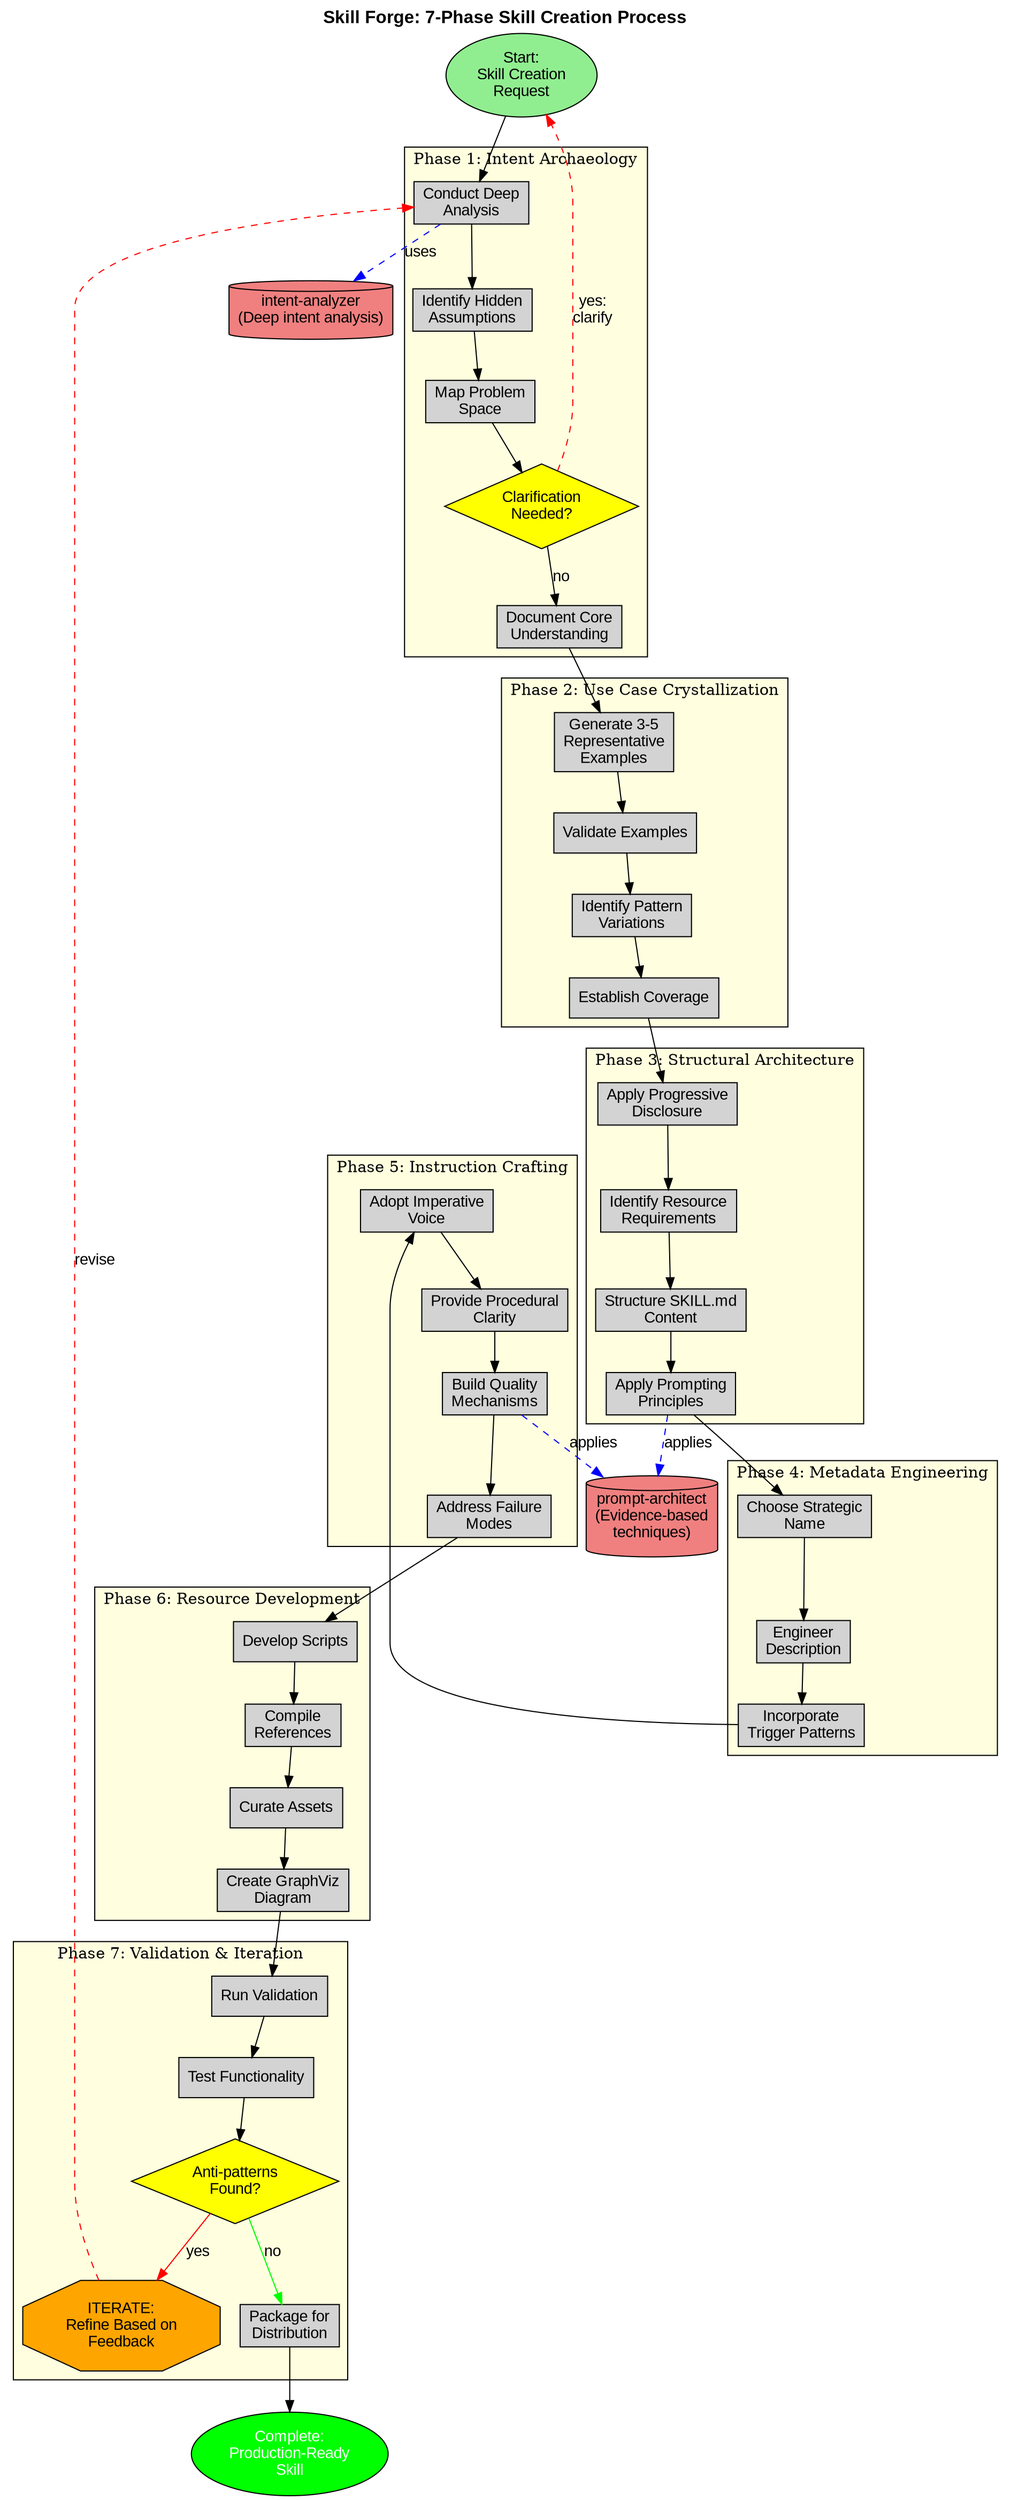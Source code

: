 digraph SkillForge {
    rankdir=TB;
    compound=true;
    node [shape=box, style=filled, fontname="Arial"];
    edge [fontname="Arial"];

    // Start and end points
    start [shape=ellipse, label="Start:\nSkill Creation\nRequest", fillcolor=lightgreen];
    end [shape=ellipse, label="Complete:\nProduction-Ready\nSkill", fillcolor=green, fontcolor=white];

    // Phase 1: Intent Archaeology
    subgraph cluster_phase1 {
        label="Phase 1: Intent Archaeology";
        fillcolor=lightyellow;
        style=filled;

        p1_deep [label="Conduct Deep\nAnalysis"];
        p1_assumptions [label="Identify Hidden\nAssumptions"];
        p1_map [label="Map Problem\nSpace"];
        p1_clarify [shape=diamond, label="Clarification\nNeeded?", fillcolor=yellow];
        p1_doc [label="Document Core\nUnderstanding"];

        p1_deep -> p1_assumptions -> p1_map -> p1_clarify;
        p1_clarify -> p1_doc [label="no"];
    }

    // Phase 2: Use Case Crystallization
    subgraph cluster_phase2 {
        label="Phase 2: Use Case Crystallization";
        fillcolor=lightyellow;
        style=filled;

        p2_examples [label="Generate 3-5\nRepresentative\nExamples"];
        p2_validate [label="Validate Examples"];
        p2_patterns [label="Identify Pattern\nVariations"];
        p2_coverage [label="Establish Coverage"];

        p2_examples -> p2_validate -> p2_patterns -> p2_coverage;
    }

    // Phase 3: Structural Architecture
    subgraph cluster_phase3 {
        label="Phase 3: Structural Architecture";
        fillcolor=lightyellow;
        style=filled;

        p3_progressive [label="Apply Progressive\nDisclosure"];
        p3_resources [label="Identify Resource\nRequirements"];
        p3_structure [label="Structure SKILL.md\nContent"];
        p3_prompting [label="Apply Prompting\nPrinciples"];

        p3_progressive -> p3_resources -> p3_structure -> p3_prompting;
    }

    // Phase 4: Metadata Engineering
    subgraph cluster_phase4 {
        label="Phase 4: Metadata Engineering";
        fillcolor=lightyellow;
        style=filled;

        p4_name [label="Choose Strategic\nName"];
        p4_description [label="Engineer\nDescription"];
        p4_triggers [label="Incorporate\nTrigger Patterns"];

        p4_name -> p4_description -> p4_triggers;
    }

    // Phase 5: Instruction Crafting
    subgraph cluster_phase5 {
        label="Phase 5: Instruction Crafting";
        fillcolor=lightyellow;
        style=filled;

        p5_imperative [label="Adopt Imperative\nVoice"];
        p5_procedural [label="Provide Procedural\nClarity"];
        p5_quality [label="Build Quality\nMechanisms"];
        p5_failure [label="Address Failure\nModes"];

        p5_imperative -> p5_procedural -> p5_quality -> p5_failure;
    }

    // Phase 6: Resource Development
    subgraph cluster_phase6 {
        label="Phase 6: Resource Development";
        fillcolor=lightyellow;
        style=filled;

        p6_scripts [label="Develop Scripts"];
        p6_refs [label="Compile\nReferences"];
        p6_assets [label="Curate Assets"];
        p6_graphviz [label="Create GraphViz\nDiagram"];

        p6_scripts -> p6_refs -> p6_assets -> p6_graphviz;
    }

    // Phase 7: Validation
    subgraph cluster_phase7 {
        label="Phase 7: Validation & Iteration";
        fillcolor=lightyellow;
        style=filled;

        p7_validate [label="Run Validation"];
        p7_test [label="Test Functionality"];
        p7_antipatterns [shape=diamond, label="Anti-patterns\nFound?", fillcolor=yellow];
        p7_iterate [shape=octagon, label="ITERATE:\nRefine Based on\nFeedback", fillcolor=orange];
        p7_package [label="Package for\nDistribution"];

        p7_validate -> p7_test -> p7_antipatterns;
        p7_antipatterns -> p7_iterate [label="yes", color=red];
        p7_antipatterns -> p7_package [label="no", color=green];
    }

    // External skill references
    intentanalyze [shape=cylinder, label="intent-analyzer\n(Deep intent analysis)", fillcolor=lightcoral];
    promptarch [shape=cylinder, label="prompt-architect\n(Evidence-based\ntechniques)", fillcolor=lightcoral];

    // Main flow
    start -> p1_deep;
    p1_clarify -> start [label="yes:\nclarify", style=dashed, color=red];
    p1_doc -> p2_examples;
    p2_coverage -> p3_progressive;
    p3_prompting -> p4_name;
    p4_triggers -> p5_imperative;
    p5_failure -> p6_scripts;
    p6_graphviz -> p7_validate;
    p7_iterate -> p1_deep [style=dashed, label="revise", color=red];
    p7_package -> end;

    // Cross-references
    p1_deep -> intentanalyze [style=dashed, label="uses", color=blue];
    p3_prompting -> promptarch [style=dashed, label="applies", color=blue];
    p5_quality -> promptarch [style=dashed, label="applies", color=blue];

    labelloc="t";
    label="Skill Forge: 7-Phase Skill Creation Process";
    fontsize=16;
    fontname="Arial Bold";
}
